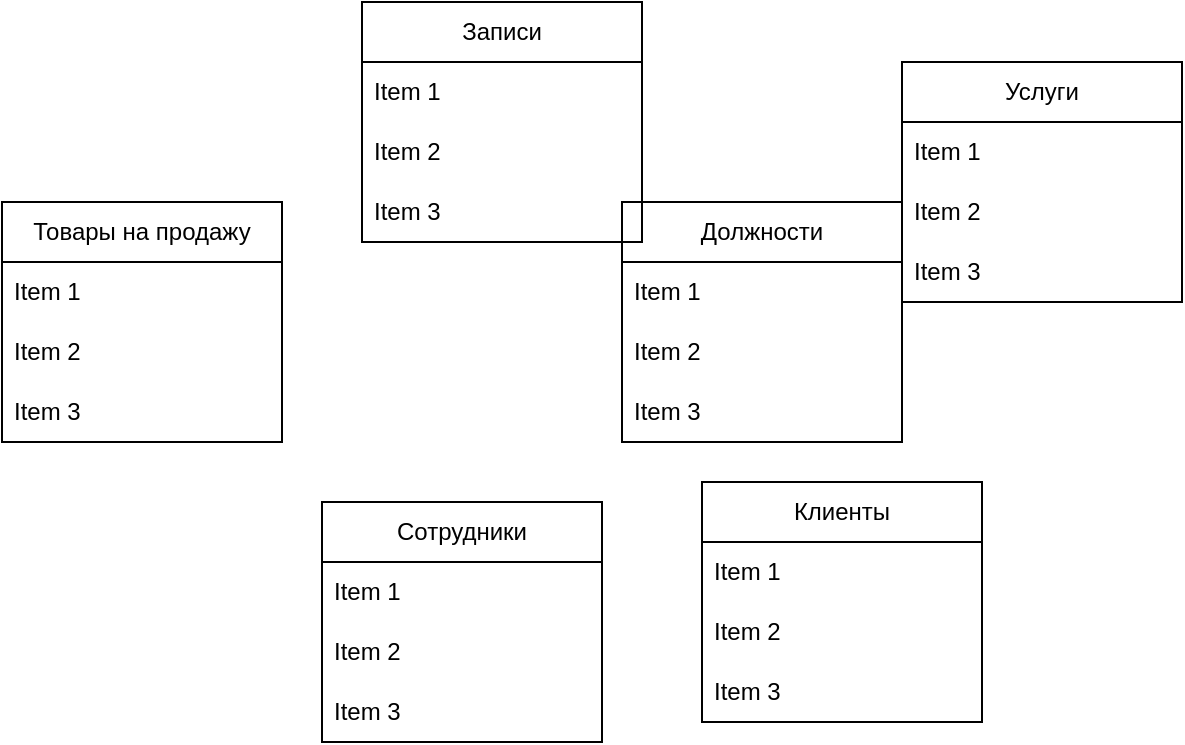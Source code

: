 <mxfile version="24.7.15">
  <diagram name="Страница — 1" id="Ogwo4y6HMobKFVQrVCLz">
    <mxGraphModel dx="796" dy="449" grid="1" gridSize="10" guides="1" tooltips="1" connect="1" arrows="1" fold="1" page="1" pageScale="1" pageWidth="827" pageHeight="1169" math="0" shadow="0">
      <root>
        <mxCell id="0" />
        <mxCell id="1" parent="0" />
        <mxCell id="ytsLgFUrxg5Uwww3jvbF-1" value="Товары на продажу" style="swimlane;fontStyle=0;childLayout=stackLayout;horizontal=1;startSize=30;horizontalStack=0;resizeParent=1;resizeParentMax=0;resizeLast=0;collapsible=1;marginBottom=0;whiteSpace=wrap;html=1;" vertex="1" parent="1">
          <mxGeometry x="130" y="200" width="140" height="120" as="geometry" />
        </mxCell>
        <mxCell id="ytsLgFUrxg5Uwww3jvbF-2" value="Item 1" style="text;strokeColor=none;fillColor=none;align=left;verticalAlign=middle;spacingLeft=4;spacingRight=4;overflow=hidden;points=[[0,0.5],[1,0.5]];portConstraint=eastwest;rotatable=0;whiteSpace=wrap;html=1;" vertex="1" parent="ytsLgFUrxg5Uwww3jvbF-1">
          <mxGeometry y="30" width="140" height="30" as="geometry" />
        </mxCell>
        <mxCell id="ytsLgFUrxg5Uwww3jvbF-3" value="Item 2" style="text;strokeColor=none;fillColor=none;align=left;verticalAlign=middle;spacingLeft=4;spacingRight=4;overflow=hidden;points=[[0,0.5],[1,0.5]];portConstraint=eastwest;rotatable=0;whiteSpace=wrap;html=1;" vertex="1" parent="ytsLgFUrxg5Uwww3jvbF-1">
          <mxGeometry y="60" width="140" height="30" as="geometry" />
        </mxCell>
        <mxCell id="ytsLgFUrxg5Uwww3jvbF-4" value="Item 3" style="text;strokeColor=none;fillColor=none;align=left;verticalAlign=middle;spacingLeft=4;spacingRight=4;overflow=hidden;points=[[0,0.5],[1,0.5]];portConstraint=eastwest;rotatable=0;whiteSpace=wrap;html=1;" vertex="1" parent="ytsLgFUrxg5Uwww3jvbF-1">
          <mxGeometry y="90" width="140" height="30" as="geometry" />
        </mxCell>
        <mxCell id="ytsLgFUrxg5Uwww3jvbF-5" value="Сотрудники" style="swimlane;fontStyle=0;childLayout=stackLayout;horizontal=1;startSize=30;horizontalStack=0;resizeParent=1;resizeParentMax=0;resizeLast=0;collapsible=1;marginBottom=0;whiteSpace=wrap;html=1;" vertex="1" parent="1">
          <mxGeometry x="290" y="350" width="140" height="120" as="geometry" />
        </mxCell>
        <mxCell id="ytsLgFUrxg5Uwww3jvbF-6" value="Item 1" style="text;strokeColor=none;fillColor=none;align=left;verticalAlign=middle;spacingLeft=4;spacingRight=4;overflow=hidden;points=[[0,0.5],[1,0.5]];portConstraint=eastwest;rotatable=0;whiteSpace=wrap;html=1;" vertex="1" parent="ytsLgFUrxg5Uwww3jvbF-5">
          <mxGeometry y="30" width="140" height="30" as="geometry" />
        </mxCell>
        <mxCell id="ytsLgFUrxg5Uwww3jvbF-7" value="Item 2" style="text;strokeColor=none;fillColor=none;align=left;verticalAlign=middle;spacingLeft=4;spacingRight=4;overflow=hidden;points=[[0,0.5],[1,0.5]];portConstraint=eastwest;rotatable=0;whiteSpace=wrap;html=1;" vertex="1" parent="ytsLgFUrxg5Uwww3jvbF-5">
          <mxGeometry y="60" width="140" height="30" as="geometry" />
        </mxCell>
        <mxCell id="ytsLgFUrxg5Uwww3jvbF-8" value="Item 3" style="text;strokeColor=none;fillColor=none;align=left;verticalAlign=middle;spacingLeft=4;spacingRight=4;overflow=hidden;points=[[0,0.5],[1,0.5]];portConstraint=eastwest;rotatable=0;whiteSpace=wrap;html=1;" vertex="1" parent="ytsLgFUrxg5Uwww3jvbF-5">
          <mxGeometry y="90" width="140" height="30" as="geometry" />
        </mxCell>
        <mxCell id="ytsLgFUrxg5Uwww3jvbF-9" value="Должности" style="swimlane;fontStyle=0;childLayout=stackLayout;horizontal=1;startSize=30;horizontalStack=0;resizeParent=1;resizeParentMax=0;resizeLast=0;collapsible=1;marginBottom=0;whiteSpace=wrap;html=1;" vertex="1" parent="1">
          <mxGeometry x="440" y="200" width="140" height="120" as="geometry" />
        </mxCell>
        <mxCell id="ytsLgFUrxg5Uwww3jvbF-10" value="Item 1" style="text;strokeColor=none;fillColor=none;align=left;verticalAlign=middle;spacingLeft=4;spacingRight=4;overflow=hidden;points=[[0,0.5],[1,0.5]];portConstraint=eastwest;rotatable=0;whiteSpace=wrap;html=1;" vertex="1" parent="ytsLgFUrxg5Uwww3jvbF-9">
          <mxGeometry y="30" width="140" height="30" as="geometry" />
        </mxCell>
        <mxCell id="ytsLgFUrxg5Uwww3jvbF-11" value="Item 2" style="text;strokeColor=none;fillColor=none;align=left;verticalAlign=middle;spacingLeft=4;spacingRight=4;overflow=hidden;points=[[0,0.5],[1,0.5]];portConstraint=eastwest;rotatable=0;whiteSpace=wrap;html=1;" vertex="1" parent="ytsLgFUrxg5Uwww3jvbF-9">
          <mxGeometry y="60" width="140" height="30" as="geometry" />
        </mxCell>
        <mxCell id="ytsLgFUrxg5Uwww3jvbF-12" value="Item 3" style="text;strokeColor=none;fillColor=none;align=left;verticalAlign=middle;spacingLeft=4;spacingRight=4;overflow=hidden;points=[[0,0.5],[1,0.5]];portConstraint=eastwest;rotatable=0;whiteSpace=wrap;html=1;" vertex="1" parent="ytsLgFUrxg5Uwww3jvbF-9">
          <mxGeometry y="90" width="140" height="30" as="geometry" />
        </mxCell>
        <mxCell id="ytsLgFUrxg5Uwww3jvbF-13" value="Клиенты" style="swimlane;fontStyle=0;childLayout=stackLayout;horizontal=1;startSize=30;horizontalStack=0;resizeParent=1;resizeParentMax=0;resizeLast=0;collapsible=1;marginBottom=0;whiteSpace=wrap;html=1;" vertex="1" parent="1">
          <mxGeometry x="480" y="340" width="140" height="120" as="geometry" />
        </mxCell>
        <mxCell id="ytsLgFUrxg5Uwww3jvbF-14" value="Item 1" style="text;strokeColor=none;fillColor=none;align=left;verticalAlign=middle;spacingLeft=4;spacingRight=4;overflow=hidden;points=[[0,0.5],[1,0.5]];portConstraint=eastwest;rotatable=0;whiteSpace=wrap;html=1;" vertex="1" parent="ytsLgFUrxg5Uwww3jvbF-13">
          <mxGeometry y="30" width="140" height="30" as="geometry" />
        </mxCell>
        <mxCell id="ytsLgFUrxg5Uwww3jvbF-15" value="Item 2" style="text;strokeColor=none;fillColor=none;align=left;verticalAlign=middle;spacingLeft=4;spacingRight=4;overflow=hidden;points=[[0,0.5],[1,0.5]];portConstraint=eastwest;rotatable=0;whiteSpace=wrap;html=1;" vertex="1" parent="ytsLgFUrxg5Uwww3jvbF-13">
          <mxGeometry y="60" width="140" height="30" as="geometry" />
        </mxCell>
        <mxCell id="ytsLgFUrxg5Uwww3jvbF-16" value="Item 3" style="text;strokeColor=none;fillColor=none;align=left;verticalAlign=middle;spacingLeft=4;spacingRight=4;overflow=hidden;points=[[0,0.5],[1,0.5]];portConstraint=eastwest;rotatable=0;whiteSpace=wrap;html=1;" vertex="1" parent="ytsLgFUrxg5Uwww3jvbF-13">
          <mxGeometry y="90" width="140" height="30" as="geometry" />
        </mxCell>
        <mxCell id="ytsLgFUrxg5Uwww3jvbF-17" value="Записи" style="swimlane;fontStyle=0;childLayout=stackLayout;horizontal=1;startSize=30;horizontalStack=0;resizeParent=1;resizeParentMax=0;resizeLast=0;collapsible=1;marginBottom=0;whiteSpace=wrap;html=1;" vertex="1" parent="1">
          <mxGeometry x="310" y="100" width="140" height="120" as="geometry" />
        </mxCell>
        <mxCell id="ytsLgFUrxg5Uwww3jvbF-18" value="Item 1" style="text;strokeColor=none;fillColor=none;align=left;verticalAlign=middle;spacingLeft=4;spacingRight=4;overflow=hidden;points=[[0,0.5],[1,0.5]];portConstraint=eastwest;rotatable=0;whiteSpace=wrap;html=1;" vertex="1" parent="ytsLgFUrxg5Uwww3jvbF-17">
          <mxGeometry y="30" width="140" height="30" as="geometry" />
        </mxCell>
        <mxCell id="ytsLgFUrxg5Uwww3jvbF-19" value="Item 2" style="text;strokeColor=none;fillColor=none;align=left;verticalAlign=middle;spacingLeft=4;spacingRight=4;overflow=hidden;points=[[0,0.5],[1,0.5]];portConstraint=eastwest;rotatable=0;whiteSpace=wrap;html=1;" vertex="1" parent="ytsLgFUrxg5Uwww3jvbF-17">
          <mxGeometry y="60" width="140" height="30" as="geometry" />
        </mxCell>
        <mxCell id="ytsLgFUrxg5Uwww3jvbF-20" value="Item 3" style="text;strokeColor=none;fillColor=none;align=left;verticalAlign=middle;spacingLeft=4;spacingRight=4;overflow=hidden;points=[[0,0.5],[1,0.5]];portConstraint=eastwest;rotatable=0;whiteSpace=wrap;html=1;" vertex="1" parent="ytsLgFUrxg5Uwww3jvbF-17">
          <mxGeometry y="90" width="140" height="30" as="geometry" />
        </mxCell>
        <mxCell id="ytsLgFUrxg5Uwww3jvbF-21" value="Услуги" style="swimlane;fontStyle=0;childLayout=stackLayout;horizontal=1;startSize=30;horizontalStack=0;resizeParent=1;resizeParentMax=0;resizeLast=0;collapsible=1;marginBottom=0;whiteSpace=wrap;html=1;" vertex="1" parent="1">
          <mxGeometry x="580" y="130" width="140" height="120" as="geometry" />
        </mxCell>
        <mxCell id="ytsLgFUrxg5Uwww3jvbF-22" value="Item 1" style="text;strokeColor=none;fillColor=none;align=left;verticalAlign=middle;spacingLeft=4;spacingRight=4;overflow=hidden;points=[[0,0.5],[1,0.5]];portConstraint=eastwest;rotatable=0;whiteSpace=wrap;html=1;" vertex="1" parent="ytsLgFUrxg5Uwww3jvbF-21">
          <mxGeometry y="30" width="140" height="30" as="geometry" />
        </mxCell>
        <mxCell id="ytsLgFUrxg5Uwww3jvbF-23" value="Item 2" style="text;strokeColor=none;fillColor=none;align=left;verticalAlign=middle;spacingLeft=4;spacingRight=4;overflow=hidden;points=[[0,0.5],[1,0.5]];portConstraint=eastwest;rotatable=0;whiteSpace=wrap;html=1;" vertex="1" parent="ytsLgFUrxg5Uwww3jvbF-21">
          <mxGeometry y="60" width="140" height="30" as="geometry" />
        </mxCell>
        <mxCell id="ytsLgFUrxg5Uwww3jvbF-24" value="Item 3" style="text;strokeColor=none;fillColor=none;align=left;verticalAlign=middle;spacingLeft=4;spacingRight=4;overflow=hidden;points=[[0,0.5],[1,0.5]];portConstraint=eastwest;rotatable=0;whiteSpace=wrap;html=1;" vertex="1" parent="ytsLgFUrxg5Uwww3jvbF-21">
          <mxGeometry y="90" width="140" height="30" as="geometry" />
        </mxCell>
      </root>
    </mxGraphModel>
  </diagram>
</mxfile>
